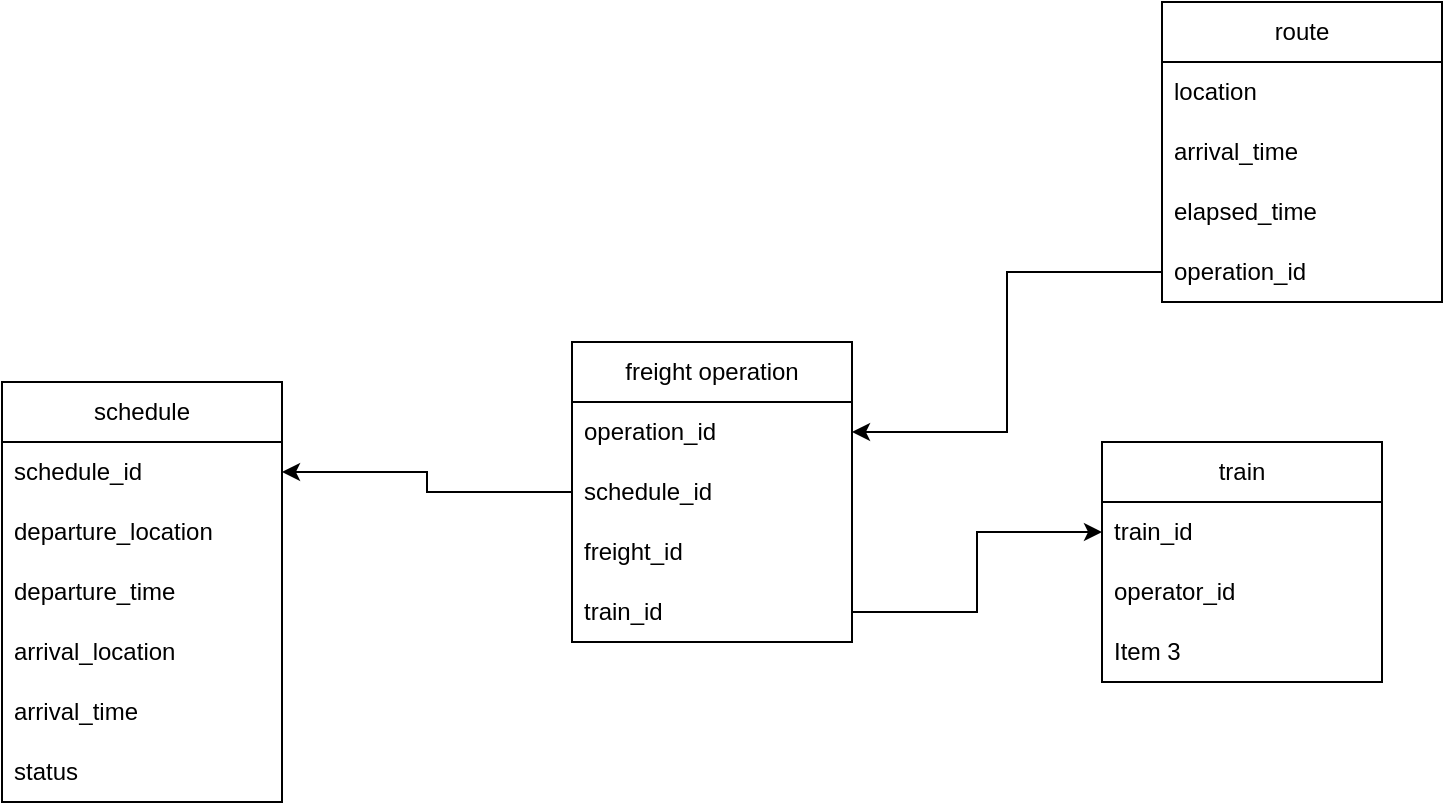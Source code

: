 <mxfile version="24.7.8">
  <diagram name="Page-1" id="gMjgaY1mDzg52uf6RHoy">
    <mxGraphModel dx="1313" dy="698" grid="1" gridSize="10" guides="1" tooltips="1" connect="1" arrows="1" fold="1" page="1" pageScale="1" pageWidth="850" pageHeight="1100" math="0" shadow="0">
      <root>
        <mxCell id="0" />
        <mxCell id="1" parent="0" />
        <mxCell id="dckKvthKJIGiGGlBJJBI-11" value="schedule" style="swimlane;fontStyle=0;childLayout=stackLayout;horizontal=1;startSize=30;horizontalStack=0;resizeParent=1;resizeParentMax=0;resizeLast=0;collapsible=1;marginBottom=0;whiteSpace=wrap;html=1;" vertex="1" parent="1">
          <mxGeometry x="60" y="440" width="140" height="210" as="geometry" />
        </mxCell>
        <mxCell id="dckKvthKJIGiGGlBJJBI-19" value="schedule_id" style="text;strokeColor=none;fillColor=none;align=left;verticalAlign=middle;spacingLeft=4;spacingRight=4;overflow=hidden;points=[[0,0.5],[1,0.5]];portConstraint=eastwest;rotatable=0;whiteSpace=wrap;html=1;" vertex="1" parent="dckKvthKJIGiGGlBJJBI-11">
          <mxGeometry y="30" width="140" height="30" as="geometry" />
        </mxCell>
        <mxCell id="dckKvthKJIGiGGlBJJBI-12" value="departure_location" style="text;strokeColor=none;fillColor=none;align=left;verticalAlign=middle;spacingLeft=4;spacingRight=4;overflow=hidden;points=[[0,0.5],[1,0.5]];portConstraint=eastwest;rotatable=0;whiteSpace=wrap;html=1;" vertex="1" parent="dckKvthKJIGiGGlBJJBI-11">
          <mxGeometry y="60" width="140" height="30" as="geometry" />
        </mxCell>
        <mxCell id="dckKvthKJIGiGGlBJJBI-13" value="departure_time" style="text;strokeColor=none;fillColor=none;align=left;verticalAlign=middle;spacingLeft=4;spacingRight=4;overflow=hidden;points=[[0,0.5],[1,0.5]];portConstraint=eastwest;rotatable=0;whiteSpace=wrap;html=1;" vertex="1" parent="dckKvthKJIGiGGlBJJBI-11">
          <mxGeometry y="90" width="140" height="30" as="geometry" />
        </mxCell>
        <mxCell id="dckKvthKJIGiGGlBJJBI-14" value="arrival_location" style="text;strokeColor=none;fillColor=none;align=left;verticalAlign=middle;spacingLeft=4;spacingRight=4;overflow=hidden;points=[[0,0.5],[1,0.5]];portConstraint=eastwest;rotatable=0;whiteSpace=wrap;html=1;" vertex="1" parent="dckKvthKJIGiGGlBJJBI-11">
          <mxGeometry y="120" width="140" height="30" as="geometry" />
        </mxCell>
        <mxCell id="dckKvthKJIGiGGlBJJBI-15" value="arrival_time" style="text;strokeColor=none;fillColor=none;align=left;verticalAlign=middle;spacingLeft=4;spacingRight=4;overflow=hidden;points=[[0,0.5],[1,0.5]];portConstraint=eastwest;rotatable=0;whiteSpace=wrap;html=1;" vertex="1" parent="dckKvthKJIGiGGlBJJBI-11">
          <mxGeometry y="150" width="140" height="30" as="geometry" />
        </mxCell>
        <mxCell id="dckKvthKJIGiGGlBJJBI-17" value="status" style="text;strokeColor=none;fillColor=none;align=left;verticalAlign=middle;spacingLeft=4;spacingRight=4;overflow=hidden;points=[[0,0.5],[1,0.5]];portConstraint=eastwest;rotatable=0;whiteSpace=wrap;html=1;" vertex="1" parent="dckKvthKJIGiGGlBJJBI-11">
          <mxGeometry y="180" width="140" height="30" as="geometry" />
        </mxCell>
        <mxCell id="dckKvthKJIGiGGlBJJBI-21" value="train" style="swimlane;fontStyle=0;childLayout=stackLayout;horizontal=1;startSize=30;horizontalStack=0;resizeParent=1;resizeParentMax=0;resizeLast=0;collapsible=1;marginBottom=0;whiteSpace=wrap;html=1;" vertex="1" parent="1">
          <mxGeometry x="610" y="470" width="140" height="120" as="geometry" />
        </mxCell>
        <mxCell id="dckKvthKJIGiGGlBJJBI-22" value="train_id" style="text;strokeColor=none;fillColor=none;align=left;verticalAlign=middle;spacingLeft=4;spacingRight=4;overflow=hidden;points=[[0,0.5],[1,0.5]];portConstraint=eastwest;rotatable=0;whiteSpace=wrap;html=1;" vertex="1" parent="dckKvthKJIGiGGlBJJBI-21">
          <mxGeometry y="30" width="140" height="30" as="geometry" />
        </mxCell>
        <mxCell id="dckKvthKJIGiGGlBJJBI-23" value="operator_id" style="text;strokeColor=none;fillColor=none;align=left;verticalAlign=middle;spacingLeft=4;spacingRight=4;overflow=hidden;points=[[0,0.5],[1,0.5]];portConstraint=eastwest;rotatable=0;whiteSpace=wrap;html=1;" vertex="1" parent="dckKvthKJIGiGGlBJJBI-21">
          <mxGeometry y="60" width="140" height="30" as="geometry" />
        </mxCell>
        <mxCell id="dckKvthKJIGiGGlBJJBI-24" value="Item 3" style="text;strokeColor=none;fillColor=none;align=left;verticalAlign=middle;spacingLeft=4;spacingRight=4;overflow=hidden;points=[[0,0.5],[1,0.5]];portConstraint=eastwest;rotatable=0;whiteSpace=wrap;html=1;" vertex="1" parent="dckKvthKJIGiGGlBJJBI-21">
          <mxGeometry y="90" width="140" height="30" as="geometry" />
        </mxCell>
        <mxCell id="dckKvthKJIGiGGlBJJBI-26" value="freight operation" style="swimlane;fontStyle=0;childLayout=stackLayout;horizontal=1;startSize=30;horizontalStack=0;resizeParent=1;resizeParentMax=0;resizeLast=0;collapsible=1;marginBottom=0;whiteSpace=wrap;html=1;" vertex="1" parent="1">
          <mxGeometry x="345" y="420" width="140" height="150" as="geometry" />
        </mxCell>
        <mxCell id="dckKvthKJIGiGGlBJJBI-27" value="operation_id" style="text;strokeColor=none;fillColor=none;align=left;verticalAlign=middle;spacingLeft=4;spacingRight=4;overflow=hidden;points=[[0,0.5],[1,0.5]];portConstraint=eastwest;rotatable=0;whiteSpace=wrap;html=1;" vertex="1" parent="dckKvthKJIGiGGlBJJBI-26">
          <mxGeometry y="30" width="140" height="30" as="geometry" />
        </mxCell>
        <mxCell id="dckKvthKJIGiGGlBJJBI-28" value="schedule_id" style="text;strokeColor=none;fillColor=none;align=left;verticalAlign=middle;spacingLeft=4;spacingRight=4;overflow=hidden;points=[[0,0.5],[1,0.5]];portConstraint=eastwest;rotatable=0;whiteSpace=wrap;html=1;" vertex="1" parent="dckKvthKJIGiGGlBJJBI-26">
          <mxGeometry y="60" width="140" height="30" as="geometry" />
        </mxCell>
        <mxCell id="dckKvthKJIGiGGlBJJBI-29" value="freight_id" style="text;strokeColor=none;fillColor=none;align=left;verticalAlign=middle;spacingLeft=4;spacingRight=4;overflow=hidden;points=[[0,0.5],[1,0.5]];portConstraint=eastwest;rotatable=0;whiteSpace=wrap;html=1;" vertex="1" parent="dckKvthKJIGiGGlBJJBI-26">
          <mxGeometry y="90" width="140" height="30" as="geometry" />
        </mxCell>
        <mxCell id="dckKvthKJIGiGGlBJJBI-30" value="train_id" style="text;strokeColor=none;fillColor=none;align=left;verticalAlign=middle;spacingLeft=4;spacingRight=4;overflow=hidden;points=[[0,0.5],[1,0.5]];portConstraint=eastwest;rotatable=0;whiteSpace=wrap;html=1;" vertex="1" parent="dckKvthKJIGiGGlBJJBI-26">
          <mxGeometry y="120" width="140" height="30" as="geometry" />
        </mxCell>
        <mxCell id="dckKvthKJIGiGGlBJJBI-32" style="edgeStyle=orthogonalEdgeStyle;rounded=0;orthogonalLoop=1;jettySize=auto;html=1;exitX=1;exitY=0.5;exitDx=0;exitDy=0;entryX=0;entryY=0.5;entryDx=0;entryDy=0;" edge="1" parent="1" source="dckKvthKJIGiGGlBJJBI-30" target="dckKvthKJIGiGGlBJJBI-22">
          <mxGeometry relative="1" as="geometry" />
        </mxCell>
        <mxCell id="dckKvthKJIGiGGlBJJBI-33" style="edgeStyle=orthogonalEdgeStyle;rounded=0;orthogonalLoop=1;jettySize=auto;html=1;exitX=0;exitY=0.5;exitDx=0;exitDy=0;entryX=1;entryY=0.5;entryDx=0;entryDy=0;" edge="1" parent="1" source="dckKvthKJIGiGGlBJJBI-28" target="dckKvthKJIGiGGlBJJBI-19">
          <mxGeometry relative="1" as="geometry" />
        </mxCell>
        <mxCell id="dckKvthKJIGiGGlBJJBI-34" value="route" style="swimlane;fontStyle=0;childLayout=stackLayout;horizontal=1;startSize=30;horizontalStack=0;resizeParent=1;resizeParentMax=0;resizeLast=0;collapsible=1;marginBottom=0;whiteSpace=wrap;html=1;" vertex="1" parent="1">
          <mxGeometry x="640" y="250" width="140" height="150" as="geometry" />
        </mxCell>
        <mxCell id="dckKvthKJIGiGGlBJJBI-35" value="location" style="text;strokeColor=none;fillColor=none;align=left;verticalAlign=middle;spacingLeft=4;spacingRight=4;overflow=hidden;points=[[0,0.5],[1,0.5]];portConstraint=eastwest;rotatable=0;whiteSpace=wrap;html=1;" vertex="1" parent="dckKvthKJIGiGGlBJJBI-34">
          <mxGeometry y="30" width="140" height="30" as="geometry" />
        </mxCell>
        <mxCell id="dckKvthKJIGiGGlBJJBI-36" value="arrival_time" style="text;strokeColor=none;fillColor=none;align=left;verticalAlign=middle;spacingLeft=4;spacingRight=4;overflow=hidden;points=[[0,0.5],[1,0.5]];portConstraint=eastwest;rotatable=0;whiteSpace=wrap;html=1;" vertex="1" parent="dckKvthKJIGiGGlBJJBI-34">
          <mxGeometry y="60" width="140" height="30" as="geometry" />
        </mxCell>
        <mxCell id="dckKvthKJIGiGGlBJJBI-37" value="elapsed_time" style="text;strokeColor=none;fillColor=none;align=left;verticalAlign=middle;spacingLeft=4;spacingRight=4;overflow=hidden;points=[[0,0.5],[1,0.5]];portConstraint=eastwest;rotatable=0;whiteSpace=wrap;html=1;" vertex="1" parent="dckKvthKJIGiGGlBJJBI-34">
          <mxGeometry y="90" width="140" height="30" as="geometry" />
        </mxCell>
        <mxCell id="dckKvthKJIGiGGlBJJBI-38" value="operation_id" style="text;strokeColor=none;fillColor=none;align=left;verticalAlign=middle;spacingLeft=4;spacingRight=4;overflow=hidden;points=[[0,0.5],[1,0.5]];portConstraint=eastwest;rotatable=0;whiteSpace=wrap;html=1;" vertex="1" parent="dckKvthKJIGiGGlBJJBI-34">
          <mxGeometry y="120" width="140" height="30" as="geometry" />
        </mxCell>
        <mxCell id="dckKvthKJIGiGGlBJJBI-39" style="edgeStyle=orthogonalEdgeStyle;rounded=0;orthogonalLoop=1;jettySize=auto;html=1;exitX=0;exitY=0.5;exitDx=0;exitDy=0;entryX=1;entryY=0.5;entryDx=0;entryDy=0;" edge="1" parent="1" source="dckKvthKJIGiGGlBJJBI-38" target="dckKvthKJIGiGGlBJJBI-27">
          <mxGeometry relative="1" as="geometry" />
        </mxCell>
      </root>
    </mxGraphModel>
  </diagram>
</mxfile>
